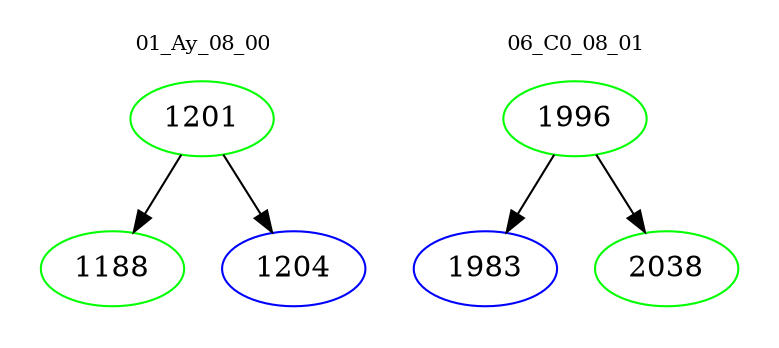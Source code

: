 digraph{
subgraph cluster_0 {
color = white
label = "01_Ay_08_00";
fontsize=10;
T0_1201 [label="1201", color="green"]
T0_1201 -> T0_1188 [color="black"]
T0_1188 [label="1188", color="green"]
T0_1201 -> T0_1204 [color="black"]
T0_1204 [label="1204", color="blue"]
}
subgraph cluster_1 {
color = white
label = "06_C0_08_01";
fontsize=10;
T1_1996 [label="1996", color="green"]
T1_1996 -> T1_1983 [color="black"]
T1_1983 [label="1983", color="blue"]
T1_1996 -> T1_2038 [color="black"]
T1_2038 [label="2038", color="green"]
}
}
